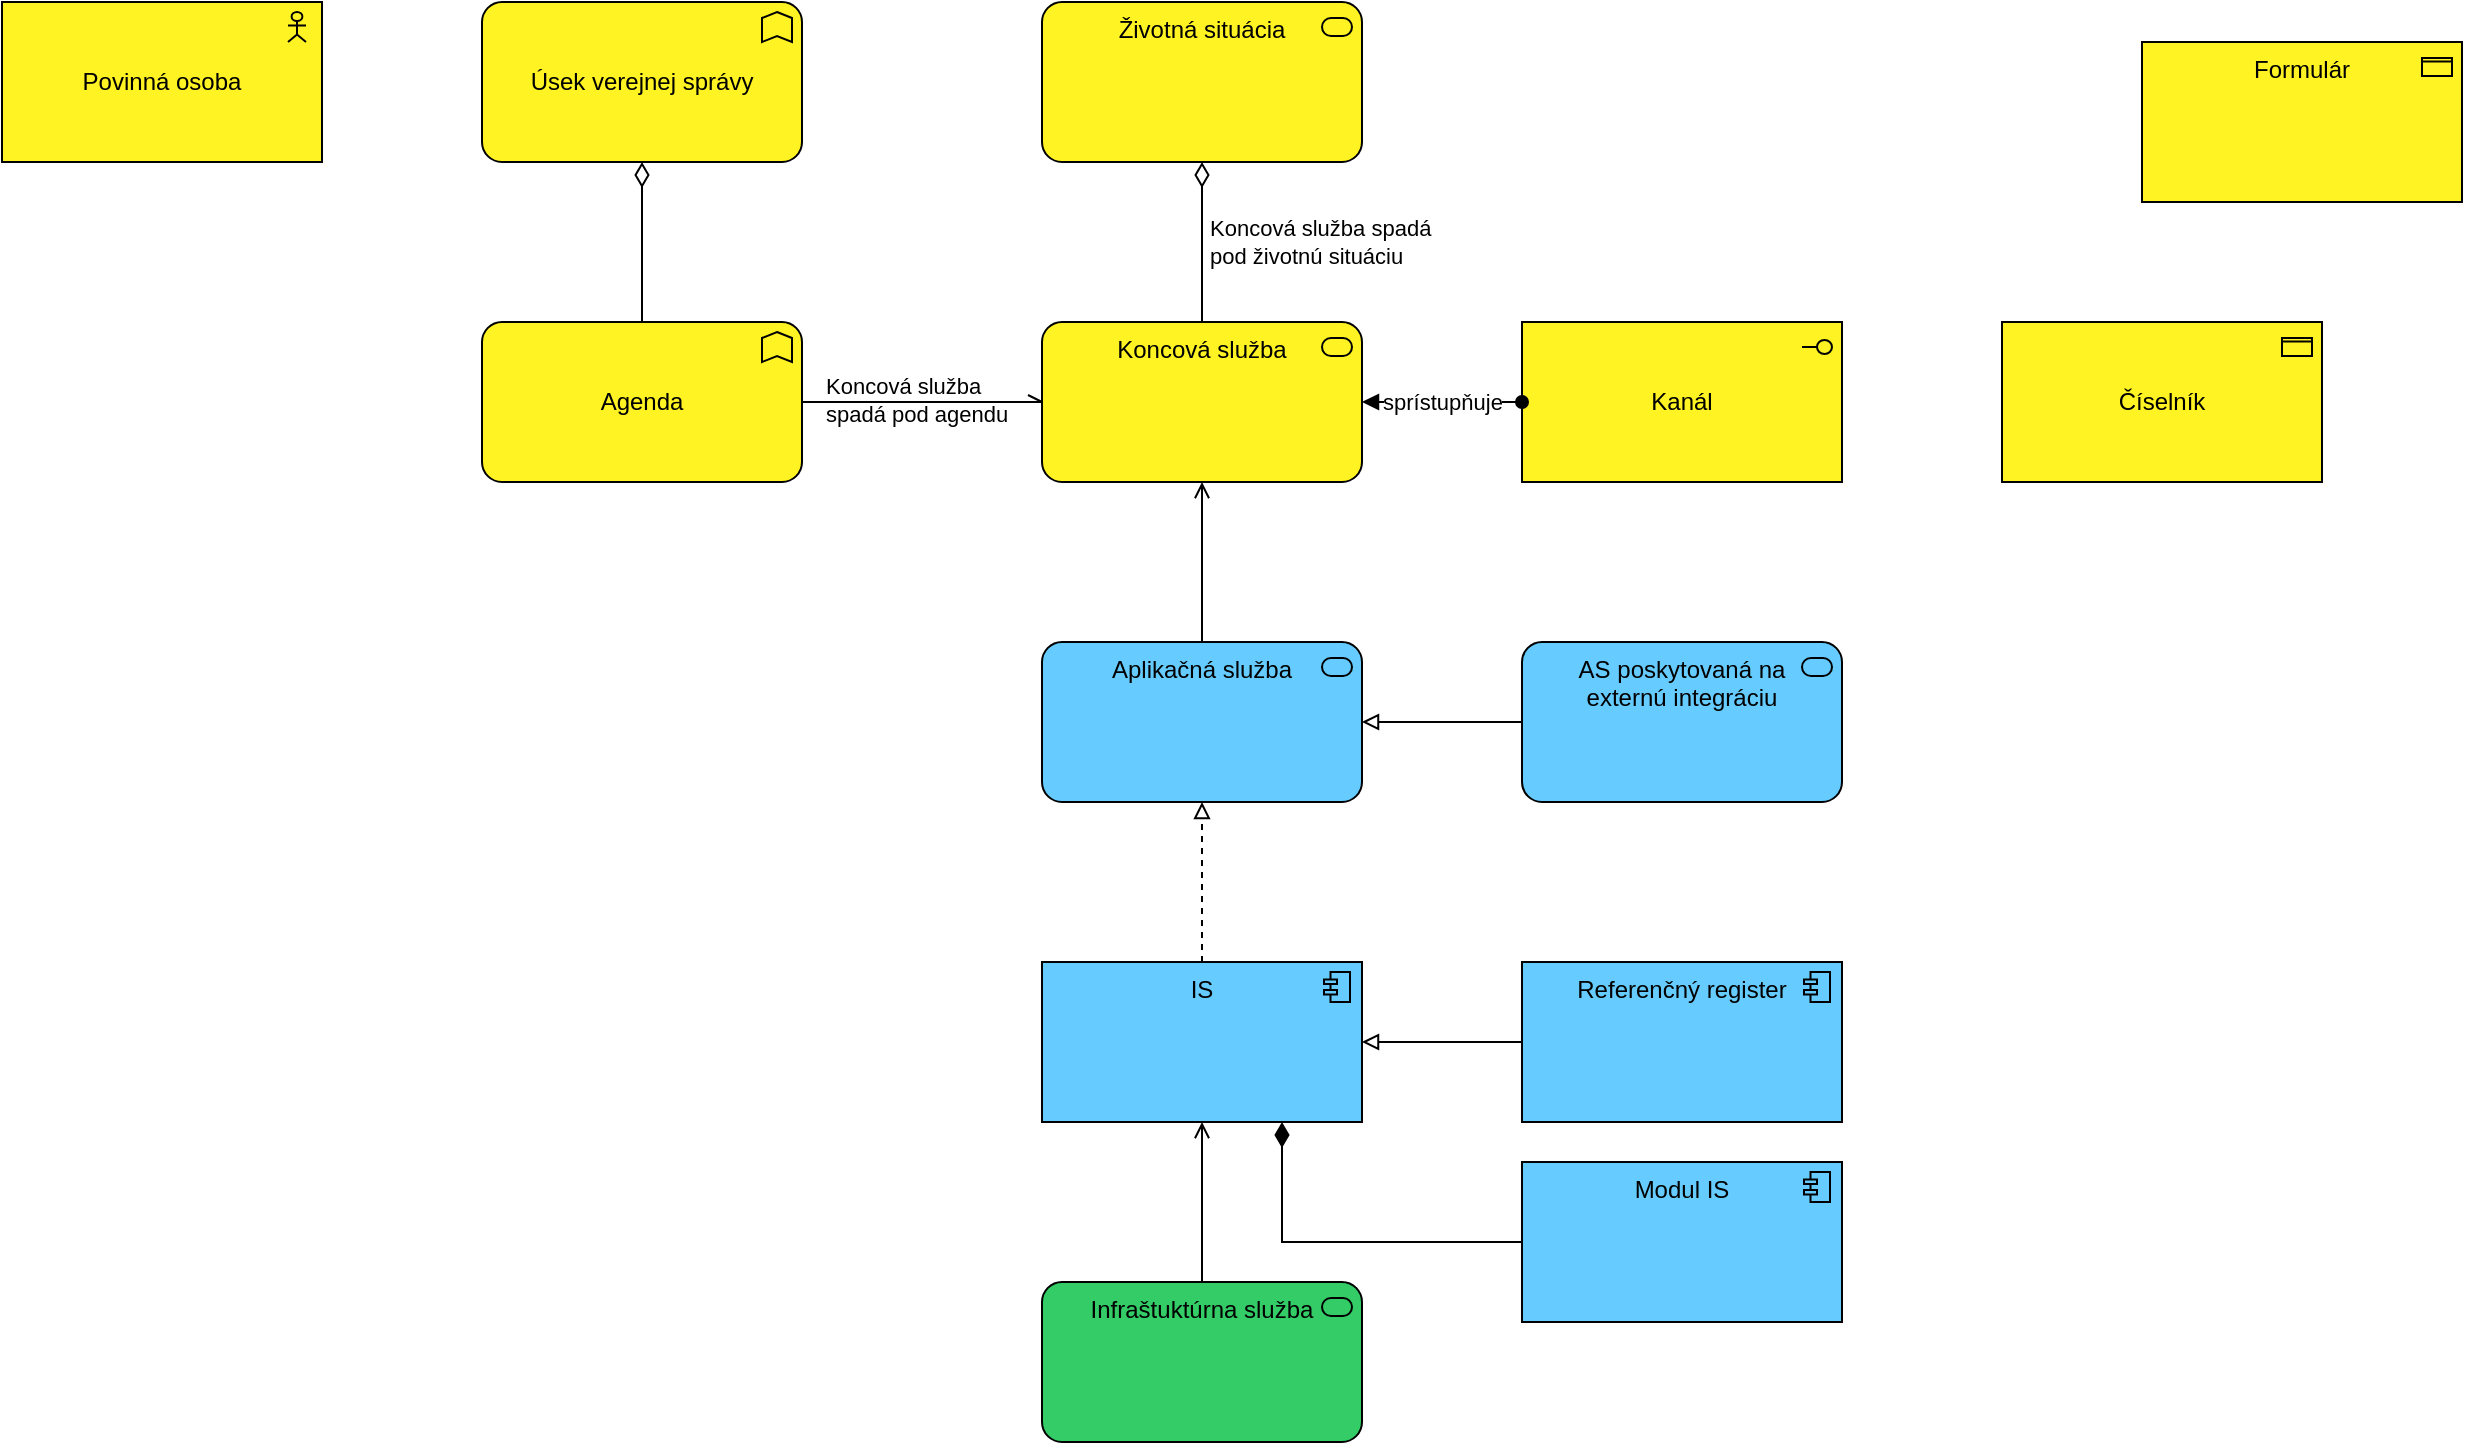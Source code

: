 <mxfile version="26.1.1">
  <diagram id="C5RBs43oDa-KdzZeNtuy" name="Page-1">
    <mxGraphModel dx="2928" dy="997" grid="1" gridSize="10" guides="1" tooltips="1" connect="1" arrows="1" fold="1" page="0" pageScale="1" pageWidth="827" pageHeight="1169" math="0" shadow="0" adaptiveColors="auto">
      <root>
        <mxCell id="WIyWlLk6GJQsqaUBKTNV-0" />
        <mxCell id="WIyWlLk6GJQsqaUBKTNV-1" parent="WIyWlLk6GJQsqaUBKTNV-0" />
        <mxCell id="fSfS56mvh5IIjUqDp6pZ-13" value="Koncová služba&lt;div&gt;&lt;br&gt;&lt;/div&gt;&lt;div&gt;&lt;br&gt;&lt;/div&gt;" style="html=1;outlineConnect=0;whiteSpace=wrap;fillColor=#FFF323;shape=mxgraph.archimate3.application;appType=serv;archiType=rounded;strokeColor=#000000;fontStyle=0;container=0;verticalAlign=top;" parent="WIyWlLk6GJQsqaUBKTNV-1" vertex="1">
          <mxGeometry x="-680" y="200" width="160" height="80" as="geometry" />
        </mxCell>
        <mxCell id="fSfS56mvh5IIjUqDp6pZ-21" value="Formulár" style="html=1;outlineConnect=0;whiteSpace=wrap;fillColor=#FFF323;shape=mxgraph.archimate3.application;appType=passive;archiType=square;strokeColor=#000000;verticalAlign=top;" parent="WIyWlLk6GJQsqaUBKTNV-1" vertex="1">
          <mxGeometry x="-130" y="60" width="160" height="80" as="geometry" />
        </mxCell>
        <mxCell id="fSfS56mvh5IIjUqDp6pZ-22" value="Aplikačná služba&lt;div&gt;&lt;br&gt;&lt;/div&gt;&lt;div&gt;&lt;br&gt;&lt;/div&gt;" style="html=1;outlineConnect=0;whiteSpace=wrap;fillColor=#66CCFF;shape=mxgraph.archimate3.application;appType=serv;archiType=rounded;strokeColor=#000000;fontStyle=0;container=0;verticalAlign=top;" parent="WIyWlLk6GJQsqaUBKTNV-1" vertex="1">
          <mxGeometry x="-680" y="360" width="160" height="80" as="geometry" />
        </mxCell>
        <mxCell id="fSfS56mvh5IIjUqDp6pZ-23" value="IS" style="html=1;outlineConnect=0;whiteSpace=wrap;fillColor=#66CCFF;shape=mxgraph.archimate3.application;appType=comp;archiType=square;strokeColor=#000000;verticalAlign=top;" parent="WIyWlLk6GJQsqaUBKTNV-1" vertex="1">
          <mxGeometry x="-680" y="520" width="160" height="80" as="geometry" />
        </mxCell>
        <mxCell id="fSfS56mvh5IIjUqDp6pZ-24" value="Infraštuktúrna služba" style="html=1;outlineConnect=0;whiteSpace=wrap;fillColor=#33CC66;shape=mxgraph.archimate3.application;appType=serv;archiType=rounded;strokeColor=#000000;verticalAlign=top;" parent="WIyWlLk6GJQsqaUBKTNV-1" vertex="1">
          <mxGeometry x="-680" y="680" width="160" height="80" as="geometry" />
        </mxCell>
        <mxCell id="fSfS56mvh5IIjUqDp6pZ-25" value="Číselník" style="html=1;outlineConnect=0;whiteSpace=wrap;fillColor=#FFF323;shape=mxgraph.archimate3.application;appType=passive;archiType=square;strokeColor=#000000;" parent="WIyWlLk6GJQsqaUBKTNV-1" vertex="1">
          <mxGeometry x="-200" y="200" width="160" height="80" as="geometry" />
        </mxCell>
        <mxCell id="fSfS56mvh5IIjUqDp6pZ-26" value="Referenčný register" style="html=1;outlineConnect=0;whiteSpace=wrap;fillColor=#66CCFF;shape=mxgraph.archimate3.application;appType=comp;archiType=square;strokeColor=#000000;verticalAlign=top;" parent="WIyWlLk6GJQsqaUBKTNV-1" vertex="1">
          <mxGeometry x="-440" y="520" width="160" height="80" as="geometry" />
        </mxCell>
        <mxCell id="fSfS56mvh5IIjUqDp6pZ-27" value="&lt;div&gt;Životná situácia&lt;/div&gt;" style="html=1;outlineConnect=0;whiteSpace=wrap;fillColor=#FFF323;shape=mxgraph.archimate3.application;appType=serv;archiType=rounded;strokeColor=#000000;fontStyle=0;container=0;verticalAlign=top;" parent="WIyWlLk6GJQsqaUBKTNV-1" vertex="1">
          <mxGeometry x="-680" y="40" width="160" height="80" as="geometry" />
        </mxCell>
        <mxCell id="fSfS56mvh5IIjUqDp6pZ-28" value="Agenda" style="html=1;outlineConnect=0;whiteSpace=wrap;fillColor=#FFF323;shape=mxgraph.archimate3.application;appType=func;archiType=rounded;strokeColor=#000000;" parent="WIyWlLk6GJQsqaUBKTNV-1" vertex="1">
          <mxGeometry x="-960" y="200" width="160" height="80" as="geometry" />
        </mxCell>
        <mxCell id="fSfS56mvh5IIjUqDp6pZ-29" value="" style="html=1;startArrow=diamondThin;startFill=0;edgeStyle=elbowEdgeStyle;elbow=vertical;startSize=10;endArrow=none;endFill=0;rounded=0;exitX=0.5;exitY=1;exitDx=0;exitDy=0;exitPerimeter=0;entryX=0.5;entryY=0;entryDx=0;entryDy=0;entryPerimeter=0;" parent="WIyWlLk6GJQsqaUBKTNV-1" source="fSfS56mvh5IIjUqDp6pZ-27" target="fSfS56mvh5IIjUqDp6pZ-13" edge="1">
          <mxGeometry width="160" relative="1" as="geometry">
            <mxPoint x="-400" y="570" as="sourcePoint" />
            <mxPoint x="-240" y="570" as="targetPoint" />
          </mxGeometry>
        </mxCell>
        <mxCell id="fSfS56mvh5IIjUqDp6pZ-35" value="Koncová služba&amp;nbsp;&lt;span style=&quot;background-color: light-dark(#ffffff, var(--ge-dark-color, #121212)); color: light-dark(rgb(0, 0, 0), rgb(255, 255, 255));&quot;&gt;spadá&amp;nbsp;&lt;/span&gt;&lt;div&gt;&lt;span style=&quot;background-color: light-dark(#ffffff, var(--ge-dark-color, #121212)); color: light-dark(rgb(0, 0, 0), rgb(255, 255, 255));&quot;&gt;pod životnú situáciu&lt;/span&gt;&lt;/div&gt;" style="edgeLabel;html=1;align=left;verticalAlign=middle;resizable=0;points=[];" parent="fSfS56mvh5IIjUqDp6pZ-29" vertex="1" connectable="0">
          <mxGeometry x="0.375" y="2" relative="1" as="geometry">
            <mxPoint y="-15" as="offset" />
          </mxGeometry>
        </mxCell>
        <mxCell id="fSfS56mvh5IIjUqDp6pZ-30" value="" style="edgeStyle=elbowEdgeStyle;html=1;endArrow=open;elbow=vertical;endFill=1;rounded=0;exitX=0.5;exitY=0;exitDx=0;exitDy=0;exitPerimeter=0;entryX=0.5;entryY=1;entryDx=0;entryDy=0;entryPerimeter=0;" parent="WIyWlLk6GJQsqaUBKTNV-1" source="fSfS56mvh5IIjUqDp6pZ-22" target="fSfS56mvh5IIjUqDp6pZ-13" edge="1">
          <mxGeometry width="160" relative="1" as="geometry">
            <mxPoint x="-400" y="570" as="sourcePoint" />
            <mxPoint x="-240" y="570" as="targetPoint" />
          </mxGeometry>
        </mxCell>
        <mxCell id="fSfS56mvh5IIjUqDp6pZ-31" value="" style="edgeStyle=elbowEdgeStyle;html=1;endArrow=block;elbow=vertical;endFill=0;dashed=1;rounded=0;" parent="WIyWlLk6GJQsqaUBKTNV-1" source="fSfS56mvh5IIjUqDp6pZ-23" target="fSfS56mvh5IIjUqDp6pZ-22" edge="1">
          <mxGeometry width="160" relative="1" as="geometry">
            <mxPoint x="-690" y="790" as="sourcePoint" />
            <mxPoint x="-530" y="790" as="targetPoint" />
          </mxGeometry>
        </mxCell>
        <mxCell id="fSfS56mvh5IIjUqDp6pZ-32" value="" style="endArrow=block;html=1;endFill=0;edgeStyle=elbowEdgeStyle;elbow=vertical;rounded=0;" parent="WIyWlLk6GJQsqaUBKTNV-1" source="fSfS56mvh5IIjUqDp6pZ-26" target="fSfS56mvh5IIjUqDp6pZ-23" edge="1">
          <mxGeometry width="160" relative="1" as="geometry">
            <mxPoint x="-670" y="870" as="sourcePoint" />
            <mxPoint x="-510" y="870" as="targetPoint" />
          </mxGeometry>
        </mxCell>
        <mxCell id="fSfS56mvh5IIjUqDp6pZ-33" value="" style="edgeStyle=elbowEdgeStyle;html=1;endArrow=open;elbow=vertical;endFill=1;rounded=0;" parent="WIyWlLk6GJQsqaUBKTNV-1" source="fSfS56mvh5IIjUqDp6pZ-24" target="fSfS56mvh5IIjUqDp6pZ-23" edge="1">
          <mxGeometry width="160" relative="1" as="geometry">
            <mxPoint x="-400" y="650" as="sourcePoint" />
            <mxPoint x="-240" y="650" as="targetPoint" />
          </mxGeometry>
        </mxCell>
        <mxCell id="fSfS56mvh5IIjUqDp6pZ-34" value="" style="edgeStyle=elbowEdgeStyle;html=1;endArrow=openAsync;elbow=horizontal;rounded=0;endFill=0;" parent="WIyWlLk6GJQsqaUBKTNV-1" source="fSfS56mvh5IIjUqDp6pZ-28" target="fSfS56mvh5IIjUqDp6pZ-13" edge="1">
          <mxGeometry width="160" relative="1" as="geometry">
            <mxPoint x="-400" y="570" as="sourcePoint" />
            <mxPoint x="-240" y="570" as="targetPoint" />
          </mxGeometry>
        </mxCell>
        <mxCell id="fSfS56mvh5IIjUqDp6pZ-36" value="&lt;span style=&quot;&quot;&gt;Koncová služba&lt;/span&gt;&lt;div style=&quot;&quot;&gt;spadá pod agendu&lt;/div&gt;" style="edgeLabel;html=1;align=left;verticalAlign=middle;resizable=0;points=[];labelBackgroundColor=none;" parent="fSfS56mvh5IIjUqDp6pZ-34" vertex="1" connectable="0">
          <mxGeometry x="0.242" y="1" relative="1" as="geometry">
            <mxPoint x="-65" as="offset" />
          </mxGeometry>
        </mxCell>
        <mxCell id="qFWHd7G7vlGTCsdcfeC4-3" value="Modul IS" style="html=1;outlineConnect=0;whiteSpace=wrap;fillColor=#66CCFF;shape=mxgraph.archimate3.application;appType=comp;archiType=square;strokeColor=#000000;verticalAlign=top;" parent="WIyWlLk6GJQsqaUBKTNV-1" vertex="1">
          <mxGeometry x="-440" y="620" width="160" height="80" as="geometry" />
        </mxCell>
        <mxCell id="qFWHd7G7vlGTCsdcfeC4-4" value="" style="html=1;startArrow=diamondThin;startFill=1;edgeStyle=elbowEdgeStyle;elbow=vertical;startSize=10;endArrow=none;endFill=0;rounded=0;exitX=0.75;exitY=1;exitDx=0;exitDy=0;exitPerimeter=0;entryX=0;entryY=0.5;entryDx=0;entryDy=0;entryPerimeter=0;" parent="WIyWlLk6GJQsqaUBKTNV-1" source="fSfS56mvh5IIjUqDp6pZ-23" target="qFWHd7G7vlGTCsdcfeC4-3" edge="1">
          <mxGeometry width="160" relative="1" as="geometry">
            <mxPoint x="-420" y="810" as="sourcePoint" />
            <mxPoint x="-260" y="810" as="targetPoint" />
            <Array as="points">
              <mxPoint x="-490" y="660" />
            </Array>
          </mxGeometry>
        </mxCell>
        <mxCell id="TSPFeBl4CS8ZxYkINz86-0" value="Úsek verejnej správy" style="html=1;outlineConnect=0;whiteSpace=wrap;fillColor=#FFF323;shape=mxgraph.archimate3.application;appType=func;archiType=rounded;strokeColor=#000000;" vertex="1" parent="WIyWlLk6GJQsqaUBKTNV-1">
          <mxGeometry x="-960" y="40" width="160" height="80" as="geometry" />
        </mxCell>
        <mxCell id="TSPFeBl4CS8ZxYkINz86-1" value="" style="html=1;startArrow=diamondThin;startFill=0;edgeStyle=elbowEdgeStyle;elbow=vertical;startSize=10;endArrow=none;endFill=0;rounded=0;" edge="1" parent="WIyWlLk6GJQsqaUBKTNV-1" source="TSPFeBl4CS8ZxYkINz86-0" target="fSfS56mvh5IIjUqDp6pZ-28">
          <mxGeometry width="160" relative="1" as="geometry">
            <mxPoint x="-720" y="310" as="sourcePoint" />
            <mxPoint x="-880" y="310" as="targetPoint" />
          </mxGeometry>
        </mxCell>
        <mxCell id="TSPFeBl4CS8ZxYkINz86-3" value="Povinná osoba" style="html=1;outlineConnect=0;whiteSpace=wrap;fillColor=#FFF323;shape=mxgraph.archimate3.application;appType=actor;archiType=square;strokeColor=#000000;" vertex="1" parent="WIyWlLk6GJQsqaUBKTNV-1">
          <mxGeometry x="-1200" y="40" width="160" height="80" as="geometry" />
        </mxCell>
        <mxCell id="TSPFeBl4CS8ZxYkINz86-4" value="Kanál" style="html=1;outlineConnect=0;whiteSpace=wrap;fillColor=#FFF323;shape=mxgraph.archimate3.application;appType=interface;archiType=square;strokeColor=#000000;" vertex="1" parent="WIyWlLk6GJQsqaUBKTNV-1">
          <mxGeometry x="-440" y="200" width="160" height="80" as="geometry" />
        </mxCell>
        <mxCell id="TSPFeBl4CS8ZxYkINz86-7" value="sprístupňuje" style="endArrow=block;html=1;endFill=1;startArrow=oval;startFill=1;edgeStyle=elbowEdgeStyle;elbow=vertical;rounded=0;" edge="1" parent="WIyWlLk6GJQsqaUBKTNV-1" source="TSPFeBl4CS8ZxYkINz86-4" target="fSfS56mvh5IIjUqDp6pZ-13">
          <mxGeometry width="160" relative="1" as="geometry">
            <mxPoint x="-370" y="370" as="sourcePoint" />
            <mxPoint x="-210" y="370" as="targetPoint" />
          </mxGeometry>
        </mxCell>
        <mxCell id="TSPFeBl4CS8ZxYkINz86-8" value="&lt;div&gt;AS poskytovaná na externú&amp;nbsp;integráciu&lt;/div&gt;" style="html=1;outlineConnect=0;whiteSpace=wrap;fillColor=#66CCFF;shape=mxgraph.archimate3.application;appType=serv;archiType=rounded;strokeColor=#000000;fontStyle=0;container=0;verticalAlign=top;" vertex="1" parent="WIyWlLk6GJQsqaUBKTNV-1">
          <mxGeometry x="-440" y="360" width="160" height="80" as="geometry" />
        </mxCell>
        <mxCell id="TSPFeBl4CS8ZxYkINz86-9" value="" style="endArrow=block;html=1;endFill=0;edgeStyle=elbowEdgeStyle;elbow=vertical;rounded=0;" edge="1" parent="WIyWlLk6GJQsqaUBKTNV-1" source="TSPFeBl4CS8ZxYkINz86-8" target="fSfS56mvh5IIjUqDp6pZ-22">
          <mxGeometry width="160" relative="1" as="geometry">
            <mxPoint x="-170" y="370" as="sourcePoint" />
            <mxPoint x="-10" y="370" as="targetPoint" />
            <Array as="points">
              <mxPoint x="-480" y="400" />
            </Array>
          </mxGeometry>
        </mxCell>
      </root>
    </mxGraphModel>
  </diagram>
</mxfile>
